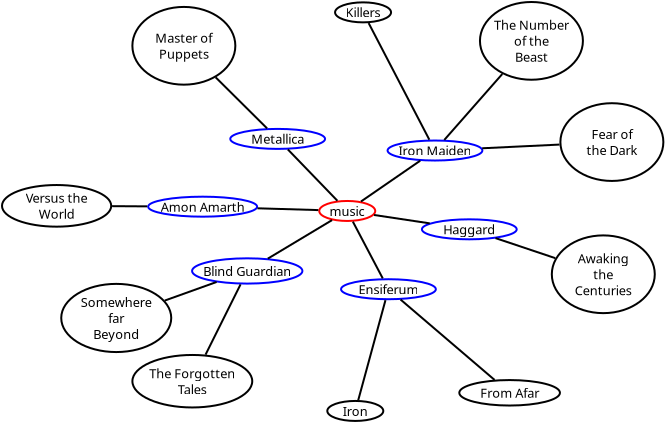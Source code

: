 <?xml version="1.0" encoding="UTF-8"?>
<dia:diagram xmlns:dia="http://www.lysator.liu.se/~alla/dia/">
  <dia:layer name="Background" visible="true" active="true">
    <dia:object type="Standard - Ellipse" version="0" id="O0">
      <dia:attribute name="obj_pos">
        <dia:point val="39.6,11.5"/>
      </dia:attribute>
      <dia:attribute name="obj_bb">
        <dia:rectangle val="39.55,11.45;42.45,12.55"/>
      </dia:attribute>
      <dia:attribute name="elem_corner">
        <dia:point val="39.6,11.5"/>
      </dia:attribute>
      <dia:attribute name="elem_width">
        <dia:real val="2.8"/>
      </dia:attribute>
      <dia:attribute name="elem_height">
        <dia:real val="1"/>
      </dia:attribute>
      <dia:attribute name="border_width">
        <dia:real val="0.1"/>
      </dia:attribute>
      <dia:attribute name="border_color">
        <dia:color val="#ff0000"/>
      </dia:attribute>
    </dia:object>
    <dia:object type="Standard - Text" version="1" id="O1">
      <dia:attribute name="obj_pos">
        <dia:point val="41,12"/>
      </dia:attribute>
      <dia:attribute name="obj_bb">
        <dia:rectangle val="40.055,11.627;41.945,12.373"/>
      </dia:attribute>
      <dia:attribute name="text">
        <dia:composite type="text">
          <dia:attribute name="string">
            <dia:string>#music#</dia:string>
          </dia:attribute>
          <dia:attribute name="font">
            <dia:font family="sans" style="0" name="Helvetica"/>
          </dia:attribute>
          <dia:attribute name="height">
            <dia:real val="0.8"/>
          </dia:attribute>
          <dia:attribute name="pos">
            <dia:point val="41,12.223"/>
          </dia:attribute>
          <dia:attribute name="color">
            <dia:color val="#000000"/>
          </dia:attribute>
          <dia:attribute name="alignment">
            <dia:enum val="1"/>
          </dia:attribute>
        </dia:composite>
      </dia:attribute>
      <dia:attribute name="valign">
        <dia:enum val="2"/>
      </dia:attribute>
      <dia:connections>
        <dia:connection handle="0" to="O0" connection="8"/>
      </dia:connections>
    </dia:object>
    <dia:object type="Standard - Ellipse" version="0" id="O2">
      <dia:attribute name="obj_pos">
        <dia:point val="33.241,14.368"/>
      </dia:attribute>
      <dia:attribute name="obj_bb">
        <dia:rectangle val="33.191,14.318;38.809,15.682"/>
      </dia:attribute>
      <dia:attribute name="elem_corner">
        <dia:point val="33.241,14.368"/>
      </dia:attribute>
      <dia:attribute name="elem_width">
        <dia:real val="5.518"/>
      </dia:attribute>
      <dia:attribute name="elem_height">
        <dia:real val="1.264"/>
      </dia:attribute>
      <dia:attribute name="border_width">
        <dia:real val="0.1"/>
      </dia:attribute>
      <dia:attribute name="border_color">
        <dia:color val="#0000ff"/>
      </dia:attribute>
    </dia:object>
    <dia:object type="Standard - Text" version="1" id="O3">
      <dia:attribute name="obj_pos">
        <dia:point val="36,15"/>
      </dia:attribute>
      <dia:attribute name="obj_bb">
        <dia:rectangle val="33.631,14.627;38.369,15.373"/>
      </dia:attribute>
      <dia:attribute name="text">
        <dia:composite type="text">
          <dia:attribute name="string">
            <dia:string>#Blind Guardian#</dia:string>
          </dia:attribute>
          <dia:attribute name="font">
            <dia:font family="sans" style="0" name="Helvetica"/>
          </dia:attribute>
          <dia:attribute name="height">
            <dia:real val="0.8"/>
          </dia:attribute>
          <dia:attribute name="pos">
            <dia:point val="36,15.223"/>
          </dia:attribute>
          <dia:attribute name="color">
            <dia:color val="#000000"/>
          </dia:attribute>
          <dia:attribute name="alignment">
            <dia:enum val="1"/>
          </dia:attribute>
        </dia:composite>
      </dia:attribute>
      <dia:attribute name="valign">
        <dia:enum val="2"/>
      </dia:attribute>
      <dia:connections>
        <dia:connection handle="0" to="O2" connection="8"/>
      </dia:connections>
    </dia:object>
    <dia:object type="Standard - Ellipse" version="0" id="O4">
      <dia:attribute name="obj_pos">
        <dia:point val="26.7,15.646"/>
      </dia:attribute>
      <dia:attribute name="obj_bb">
        <dia:rectangle val="26.65,15.596;32.25,19.104"/>
      </dia:attribute>
      <dia:attribute name="elem_corner">
        <dia:point val="26.7,15.646"/>
      </dia:attribute>
      <dia:attribute name="elem_width">
        <dia:real val="5.5"/>
      </dia:attribute>
      <dia:attribute name="elem_height">
        <dia:real val="3.409"/>
      </dia:attribute>
    </dia:object>
    <dia:object type="Standard - Text" version="1" id="O5">
      <dia:attribute name="obj_pos">
        <dia:point val="29.45,17.35"/>
      </dia:attribute>
      <dia:attribute name="obj_bb">
        <dia:rectangle val="27.559,16.15;31.36,18.55"/>
      </dia:attribute>
      <dia:attribute name="text">
        <dia:composite type="text">
          <dia:attribute name="string">
            <dia:string>#Somewhere
far
Beyond#</dia:string>
          </dia:attribute>
          <dia:attribute name="font">
            <dia:font family="sans" style="0" name="Helvetica"/>
          </dia:attribute>
          <dia:attribute name="height">
            <dia:real val="0.8"/>
          </dia:attribute>
          <dia:attribute name="pos">
            <dia:point val="29.45,16.763"/>
          </dia:attribute>
          <dia:attribute name="color">
            <dia:color val="#000000"/>
          </dia:attribute>
          <dia:attribute name="alignment">
            <dia:enum val="1"/>
          </dia:attribute>
        </dia:composite>
      </dia:attribute>
      <dia:attribute name="valign">
        <dia:enum val="2"/>
      </dia:attribute>
      <dia:connections>
        <dia:connection handle="0" to="O4" connection="8"/>
      </dia:connections>
    </dia:object>
    <dia:object type="Standard - Ellipse" version="0" id="O6">
      <dia:attribute name="obj_pos">
        <dia:point val="43.016,8.478"/>
      </dia:attribute>
      <dia:attribute name="obj_bb">
        <dia:rectangle val="42.966,8.428;47.807,9.528"/>
      </dia:attribute>
      <dia:attribute name="elem_corner">
        <dia:point val="43.016,8.478"/>
      </dia:attribute>
      <dia:attribute name="elem_width">
        <dia:real val="4.741"/>
      </dia:attribute>
      <dia:attribute name="elem_height">
        <dia:real val="1"/>
      </dia:attribute>
      <dia:attribute name="border_width">
        <dia:real val="0.1"/>
      </dia:attribute>
      <dia:attribute name="border_color">
        <dia:color val="#0000ff"/>
      </dia:attribute>
    </dia:object>
    <dia:object type="Standard - Text" version="1" id="O7">
      <dia:attribute name="obj_pos">
        <dia:point val="45.386,8.978"/>
      </dia:attribute>
      <dia:attribute name="obj_bb">
        <dia:rectangle val="43.503,8.606;47.27,9.351"/>
      </dia:attribute>
      <dia:attribute name="text">
        <dia:composite type="text">
          <dia:attribute name="string">
            <dia:string>#Iron Maiden#</dia:string>
          </dia:attribute>
          <dia:attribute name="font">
            <dia:font family="sans" style="0" name="Helvetica"/>
          </dia:attribute>
          <dia:attribute name="height">
            <dia:real val="0.8"/>
          </dia:attribute>
          <dia:attribute name="pos">
            <dia:point val="45.386,9.201"/>
          </dia:attribute>
          <dia:attribute name="color">
            <dia:color val="#000000"/>
          </dia:attribute>
          <dia:attribute name="alignment">
            <dia:enum val="1"/>
          </dia:attribute>
        </dia:composite>
      </dia:attribute>
      <dia:attribute name="valign">
        <dia:enum val="2"/>
      </dia:attribute>
      <dia:connections>
        <dia:connection handle="0" to="O6" connection="8"/>
      </dia:connections>
    </dia:object>
    <dia:object type="Standard - Ellipse" version="0" id="O8">
      <dia:attribute name="obj_pos">
        <dia:point val="40.391,1.57"/>
      </dia:attribute>
      <dia:attribute name="obj_bb">
        <dia:rectangle val="40.341,1.52;43.241,2.62"/>
      </dia:attribute>
      <dia:attribute name="elem_corner">
        <dia:point val="40.391,1.57"/>
      </dia:attribute>
      <dia:attribute name="elem_width">
        <dia:real val="2.8"/>
      </dia:attribute>
      <dia:attribute name="elem_height">
        <dia:real val="1"/>
      </dia:attribute>
    </dia:object>
    <dia:object type="Standard - Text" version="1" id="O9">
      <dia:attribute name="obj_pos">
        <dia:point val="41.791,2.07"/>
      </dia:attribute>
      <dia:attribute name="obj_bb">
        <dia:rectangle val="40.819,1.697;42.762,2.442"/>
      </dia:attribute>
      <dia:attribute name="text">
        <dia:composite type="text">
          <dia:attribute name="string">
            <dia:string>#Killers#</dia:string>
          </dia:attribute>
          <dia:attribute name="font">
            <dia:font family="sans" style="0" name="Helvetica"/>
          </dia:attribute>
          <dia:attribute name="height">
            <dia:real val="0.8"/>
          </dia:attribute>
          <dia:attribute name="pos">
            <dia:point val="41.791,2.292"/>
          </dia:attribute>
          <dia:attribute name="color">
            <dia:color val="#000000"/>
          </dia:attribute>
          <dia:attribute name="alignment">
            <dia:enum val="1"/>
          </dia:attribute>
        </dia:composite>
      </dia:attribute>
      <dia:attribute name="valign">
        <dia:enum val="2"/>
      </dia:attribute>
      <dia:connections>
        <dia:connection handle="0" to="O8" connection="8"/>
      </dia:connections>
    </dia:object>
    <dia:object type="Standard - Line" version="0" id="O10">
      <dia:attribute name="obj_pos">
        <dia:point val="34.47,15.549"/>
      </dia:attribute>
      <dia:attribute name="obj_bb">
        <dia:rectangle val="31.812,15.485;34.534,16.544"/>
      </dia:attribute>
      <dia:attribute name="conn_endpoints">
        <dia:point val="34.47,15.549"/>
        <dia:point val="31.876,16.48"/>
      </dia:attribute>
      <dia:attribute name="numcp">
        <dia:int val="1"/>
      </dia:attribute>
      <dia:connections>
        <dia:connection handle="0" to="O2" connection="8"/>
        <dia:connection handle="1" to="O4" connection="8"/>
      </dia:connections>
    </dia:object>
    <dia:object type="Standard - Line" version="0" id="O11">
      <dia:attribute name="obj_pos">
        <dia:point val="40.242,12.455"/>
      </dia:attribute>
      <dia:attribute name="obj_bb">
        <dia:rectangle val="36.958,12.386;40.31,14.453"/>
      </dia:attribute>
      <dia:attribute name="conn_endpoints">
        <dia:point val="40.242,12.455"/>
        <dia:point val="37.027,14.384"/>
      </dia:attribute>
      <dia:attribute name="numcp">
        <dia:int val="1"/>
      </dia:attribute>
      <dia:connections>
        <dia:connection handle="0" to="O0" connection="8"/>
        <dia:connection handle="1" to="O2" connection="8"/>
      </dia:connections>
    </dia:object>
    <dia:object type="Standard - Line" version="0" id="O12">
      <dia:attribute name="obj_pos">
        <dia:point val="41.686,11.528"/>
      </dia:attribute>
      <dia:attribute name="obj_bb">
        <dia:rectangle val="41.616,9.415;44.721,11.597"/>
      </dia:attribute>
      <dia:attribute name="conn_endpoints">
        <dia:point val="41.686,11.528"/>
        <dia:point val="44.651,9.485"/>
      </dia:attribute>
      <dia:attribute name="numcp">
        <dia:int val="1"/>
      </dia:attribute>
      <dia:connections>
        <dia:connection handle="0" to="O0" connection="8"/>
        <dia:connection handle="1" to="O6" connection="8"/>
      </dia:connections>
    </dia:object>
    <dia:object type="Standard - Line" version="0" id="O13">
      <dia:attribute name="obj_pos">
        <dia:point val="45.105,8.438"/>
      </dia:attribute>
      <dia:attribute name="obj_bb">
        <dia:rectangle val="42.002,2.537;45.172,8.505"/>
      </dia:attribute>
      <dia:attribute name="conn_endpoints">
        <dia:point val="45.105,8.438"/>
        <dia:point val="42.069,2.605"/>
      </dia:attribute>
      <dia:attribute name="numcp">
        <dia:int val="1"/>
      </dia:attribute>
      <dia:connections>
        <dia:connection handle="0" to="O6" connection="8"/>
        <dia:connection handle="1" to="O8" connection="8"/>
      </dia:connections>
    </dia:object>
    <dia:object type="Standard - Ellipse" version="0" id="O14">
      <dia:attribute name="obj_pos">
        <dia:point val="30.258,19.2"/>
      </dia:attribute>
      <dia:attribute name="obj_bb">
        <dia:rectangle val="30.207,19.15;36.3,21.875"/>
      </dia:attribute>
      <dia:attribute name="elem_corner">
        <dia:point val="30.258,19.2"/>
      </dia:attribute>
      <dia:attribute name="elem_width">
        <dia:real val="5.992"/>
      </dia:attribute>
      <dia:attribute name="elem_height">
        <dia:real val="2.625"/>
      </dia:attribute>
    </dia:object>
    <dia:object type="Standard - Text" version="1" id="O15">
      <dia:attribute name="obj_pos">
        <dia:point val="33.254,20.513"/>
      </dia:attribute>
      <dia:attribute name="obj_bb">
        <dia:rectangle val="31.012,19.74;35.495,21.285"/>
      </dia:attribute>
      <dia:attribute name="text">
        <dia:composite type="text">
          <dia:attribute name="string">
            <dia:string>#The Forgotten
Tales#</dia:string>
          </dia:attribute>
          <dia:attribute name="font">
            <dia:font family="sans" style="0" name="Helvetica"/>
          </dia:attribute>
          <dia:attribute name="height">
            <dia:real val="0.8"/>
          </dia:attribute>
          <dia:attribute name="pos">
            <dia:point val="33.254,20.335"/>
          </dia:attribute>
          <dia:attribute name="color">
            <dia:color val="#000000"/>
          </dia:attribute>
          <dia:attribute name="alignment">
            <dia:enum val="1"/>
          </dia:attribute>
        </dia:composite>
      </dia:attribute>
      <dia:attribute name="valign">
        <dia:enum val="2"/>
      </dia:attribute>
      <dia:connections>
        <dia:connection handle="0" to="O14" connection="8"/>
      </dia:connections>
    </dia:object>
    <dia:object type="Standard - Line" version="0" id="O16">
      <dia:attribute name="obj_pos">
        <dia:point val="35.666,15.67"/>
      </dia:attribute>
      <dia:attribute name="obj_bb">
        <dia:rectangle val="33.848,15.603;35.733,19.252"/>
      </dia:attribute>
      <dia:attribute name="conn_endpoints">
        <dia:point val="35.666,15.67"/>
        <dia:point val="33.915,19.185"/>
      </dia:attribute>
      <dia:attribute name="numcp">
        <dia:int val="1"/>
      </dia:attribute>
      <dia:connections>
        <dia:connection handle="0" to="O2" connection="8"/>
        <dia:connection handle="1" to="O14" connection="8"/>
      </dia:connections>
    </dia:object>
    <dia:object type="Standard - Ellipse" version="0" id="O17">
      <dia:attribute name="obj_pos">
        <dia:point val="47.636,1.552"/>
      </dia:attribute>
      <dia:attribute name="obj_bb">
        <dia:rectangle val="47.587,1.502;52.834,5.489"/>
      </dia:attribute>
      <dia:attribute name="elem_corner">
        <dia:point val="47.636,1.552"/>
      </dia:attribute>
      <dia:attribute name="elem_width">
        <dia:real val="5.148"/>
      </dia:attribute>
      <dia:attribute name="elem_height">
        <dia:real val="3.887"/>
      </dia:attribute>
    </dia:object>
    <dia:object type="Standard - Text" version="1" id="O18">
      <dia:attribute name="obj_pos">
        <dia:point val="50.21,3.495"/>
      </dia:attribute>
      <dia:attribute name="obj_bb">
        <dia:rectangle val="48.228,2.323;52.193,4.668"/>
      </dia:attribute>
      <dia:attribute name="text">
        <dia:composite type="text">
          <dia:attribute name="string">
            <dia:string>#The Number
of the
Beast#</dia:string>
          </dia:attribute>
          <dia:attribute name="font">
            <dia:font family="sans" style="0" name="Helvetica"/>
          </dia:attribute>
          <dia:attribute name="height">
            <dia:real val="0.8"/>
          </dia:attribute>
          <dia:attribute name="pos">
            <dia:point val="50.21,2.918"/>
          </dia:attribute>
          <dia:attribute name="color">
            <dia:color val="#000000"/>
          </dia:attribute>
          <dia:attribute name="alignment">
            <dia:enum val="1"/>
          </dia:attribute>
        </dia:composite>
      </dia:attribute>
      <dia:attribute name="valign">
        <dia:enum val="2"/>
      </dia:attribute>
      <dia:connections>
        <dia:connection handle="0" to="O17" connection="8"/>
      </dia:connections>
    </dia:object>
    <dia:object type="Standard - Line" version="0" id="O19">
      <dia:attribute name="obj_pos">
        <dia:point val="45.852,8.449"/>
      </dia:attribute>
      <dia:attribute name="obj_bb">
        <dia:rectangle val="45.781,5.081;48.824,8.52"/>
      </dia:attribute>
      <dia:attribute name="conn_endpoints">
        <dia:point val="45.852,8.449"/>
        <dia:point val="48.753,5.151"/>
      </dia:attribute>
      <dia:attribute name="numcp">
        <dia:int val="1"/>
      </dia:attribute>
      <dia:connections>
        <dia:connection handle="0" to="O6" connection="8"/>
        <dia:connection handle="1" to="O17" connection="8"/>
      </dia:connections>
    </dia:object>
    <dia:object type="Standard - Ellipse" version="0" id="O20">
      <dia:attribute name="obj_pos">
        <dia:point val="31.045,11.286"/>
      </dia:attribute>
      <dia:attribute name="obj_bb">
        <dia:rectangle val="30.995,11.236;36.544,12.336"/>
      </dia:attribute>
      <dia:attribute name="elem_corner">
        <dia:point val="31.045,11.286"/>
      </dia:attribute>
      <dia:attribute name="elem_width">
        <dia:real val="5.45"/>
      </dia:attribute>
      <dia:attribute name="elem_height">
        <dia:real val="1"/>
      </dia:attribute>
      <dia:attribute name="border_width">
        <dia:real val="0.1"/>
      </dia:attribute>
      <dia:attribute name="border_color">
        <dia:color val="#0000ff"/>
      </dia:attribute>
    </dia:object>
    <dia:object type="Standard - Text" version="1" id="O21">
      <dia:attribute name="obj_pos">
        <dia:point val="33.769,11.786"/>
      </dia:attribute>
      <dia:attribute name="obj_bb">
        <dia:rectangle val="31.554,11.413;35.984,12.158"/>
      </dia:attribute>
      <dia:attribute name="text">
        <dia:composite type="text">
          <dia:attribute name="string">
            <dia:string>#Amon Amarth#</dia:string>
          </dia:attribute>
          <dia:attribute name="font">
            <dia:font family="sans" style="0" name="Helvetica"/>
          </dia:attribute>
          <dia:attribute name="height">
            <dia:real val="0.8"/>
          </dia:attribute>
          <dia:attribute name="pos">
            <dia:point val="33.769,12.008"/>
          </dia:attribute>
          <dia:attribute name="color">
            <dia:color val="#000000"/>
          </dia:attribute>
          <dia:attribute name="alignment">
            <dia:enum val="1"/>
          </dia:attribute>
        </dia:composite>
      </dia:attribute>
      <dia:attribute name="valign">
        <dia:enum val="2"/>
      </dia:attribute>
      <dia:connections>
        <dia:connection handle="0" to="O20" connection="8"/>
      </dia:connections>
    </dia:object>
    <dia:object type="Standard - Line" version="0" id="O22">
      <dia:attribute name="obj_pos">
        <dia:point val="39.555,11.957"/>
      </dia:attribute>
      <dia:attribute name="obj_bb">
        <dia:rectangle val="36.458,11.816;39.607,12.009"/>
      </dia:attribute>
      <dia:attribute name="conn_endpoints">
        <dia:point val="39.555,11.957"/>
        <dia:point val="36.51,11.867"/>
      </dia:attribute>
      <dia:attribute name="numcp">
        <dia:int val="1"/>
      </dia:attribute>
      <dia:connections>
        <dia:connection handle="0" to="O0" connection="8"/>
        <dia:connection handle="1" to="O20" connection="8"/>
      </dia:connections>
    </dia:object>
    <dia:object type="Standard - Ellipse" version="0" id="O23">
      <dia:attribute name="obj_pos">
        <dia:point val="23.738,10.703"/>
      </dia:attribute>
      <dia:attribute name="obj_bb">
        <dia:rectangle val="23.688,10.652;29.249,12.834"/>
      </dia:attribute>
      <dia:attribute name="elem_corner">
        <dia:point val="23.738,10.703"/>
      </dia:attribute>
      <dia:attribute name="elem_width">
        <dia:real val="5.461"/>
      </dia:attribute>
      <dia:attribute name="elem_height">
        <dia:real val="2.082"/>
      </dia:attribute>
    </dia:object>
    <dia:object type="Standard - Text" version="1" id="O24">
      <dia:attribute name="obj_pos">
        <dia:point val="26.469,11.743"/>
      </dia:attribute>
      <dia:attribute name="obj_bb">
        <dia:rectangle val="24.785,10.971;28.152,12.516"/>
      </dia:attribute>
      <dia:attribute name="text">
        <dia:composite type="text">
          <dia:attribute name="string">
            <dia:string>#Versus the
World#</dia:string>
          </dia:attribute>
          <dia:attribute name="font">
            <dia:font family="sans" style="0" name="Helvetica"/>
          </dia:attribute>
          <dia:attribute name="height">
            <dia:real val="0.8"/>
          </dia:attribute>
          <dia:attribute name="pos">
            <dia:point val="26.469,11.566"/>
          </dia:attribute>
          <dia:attribute name="color">
            <dia:color val="#000000"/>
          </dia:attribute>
          <dia:attribute name="alignment">
            <dia:enum val="1"/>
          </dia:attribute>
        </dia:composite>
      </dia:attribute>
      <dia:attribute name="valign">
        <dia:enum val="2"/>
      </dia:attribute>
      <dia:connections>
        <dia:connection handle="0" to="O23" connection="8"/>
      </dia:connections>
    </dia:object>
    <dia:object type="Standard - Line" version="0" id="O25">
      <dia:attribute name="obj_pos">
        <dia:point val="30.996,11.77"/>
      </dia:attribute>
      <dia:attribute name="obj_bb">
        <dia:rectangle val="29.192,11.709;31.046,11.82"/>
      </dia:attribute>
      <dia:attribute name="conn_endpoints">
        <dia:point val="30.996,11.77"/>
        <dia:point val="29.242,11.759"/>
      </dia:attribute>
      <dia:attribute name="numcp">
        <dia:int val="1"/>
      </dia:attribute>
      <dia:connections>
        <dia:connection handle="0" to="O20" connection="8"/>
        <dia:connection handle="1" to="O23" connection="8"/>
      </dia:connections>
    </dia:object>
    <dia:object type="Standard - Ellipse" version="0" id="O26">
      <dia:attribute name="obj_pos">
        <dia:point val="44.733,12.418"/>
      </dia:attribute>
      <dia:attribute name="obj_bb">
        <dia:rectangle val="44.683,12.368;49.524,13.468"/>
      </dia:attribute>
      <dia:attribute name="elem_corner">
        <dia:point val="44.733,12.418"/>
      </dia:attribute>
      <dia:attribute name="elem_width">
        <dia:real val="4.741"/>
      </dia:attribute>
      <dia:attribute name="elem_height">
        <dia:real val="1"/>
      </dia:attribute>
      <dia:attribute name="border_width">
        <dia:real val="0.1"/>
      </dia:attribute>
      <dia:attribute name="border_color">
        <dia:color val="#0000ff"/>
      </dia:attribute>
    </dia:object>
    <dia:object type="Standard - Text" version="1" id="O27">
      <dia:attribute name="obj_pos">
        <dia:point val="47.104,12.918"/>
      </dia:attribute>
      <dia:attribute name="obj_bb">
        <dia:rectangle val="45.733,12.546;48.475,13.291"/>
      </dia:attribute>
      <dia:attribute name="text">
        <dia:composite type="text">
          <dia:attribute name="string">
            <dia:string>#Haggard#</dia:string>
          </dia:attribute>
          <dia:attribute name="font">
            <dia:font family="sans" style="0" name="Helvetica"/>
          </dia:attribute>
          <dia:attribute name="height">
            <dia:real val="0.8"/>
          </dia:attribute>
          <dia:attribute name="pos">
            <dia:point val="47.104,13.141"/>
          </dia:attribute>
          <dia:attribute name="color">
            <dia:color val="#000000"/>
          </dia:attribute>
          <dia:attribute name="alignment">
            <dia:enum val="1"/>
          </dia:attribute>
        </dia:composite>
      </dia:attribute>
      <dia:attribute name="valign">
        <dia:enum val="2"/>
      </dia:attribute>
      <dia:connections>
        <dia:connection handle="0" to="O26" connection="8"/>
      </dia:connections>
    </dia:object>
    <dia:object type="Standard - Line" version="0" id="O28">
      <dia:attribute name="obj_pos">
        <dia:point val="42.339,12.201"/>
      </dia:attribute>
      <dia:attribute name="obj_bb">
        <dia:rectangle val="42.282,12.145;45.181,12.678"/>
      </dia:attribute>
      <dia:attribute name="conn_endpoints">
        <dia:point val="42.339,12.201"/>
        <dia:point val="45.124,12.621"/>
      </dia:attribute>
      <dia:attribute name="numcp">
        <dia:int val="1"/>
      </dia:attribute>
      <dia:connections>
        <dia:connection handle="0" to="O0" connection="8"/>
        <dia:connection handle="1" to="O26" connection="8"/>
      </dia:connections>
    </dia:object>
    <dia:object type="Standard - Ellipse" version="0" id="O29">
      <dia:attribute name="obj_pos">
        <dia:point val="51.229,13.222"/>
      </dia:attribute>
      <dia:attribute name="obj_bb">
        <dia:rectangle val="51.179,13.171;56.426,17.158"/>
      </dia:attribute>
      <dia:attribute name="elem_corner">
        <dia:point val="51.229,13.222"/>
      </dia:attribute>
      <dia:attribute name="elem_width">
        <dia:real val="5.148"/>
      </dia:attribute>
      <dia:attribute name="elem_height">
        <dia:real val="3.887"/>
      </dia:attribute>
    </dia:object>
    <dia:object type="Standard - Text" version="1" id="O30">
      <dia:attribute name="obj_pos">
        <dia:point val="53.803,15.165"/>
      </dia:attribute>
      <dia:attribute name="obj_bb">
        <dia:rectangle val="52.267,13.992;55.337,16.337"/>
      </dia:attribute>
      <dia:attribute name="text">
        <dia:composite type="text">
          <dia:attribute name="string">
            <dia:string>#Awaking
the
Centuries#</dia:string>
          </dia:attribute>
          <dia:attribute name="font">
            <dia:font family="sans" style="0" name="Helvetica"/>
          </dia:attribute>
          <dia:attribute name="height">
            <dia:real val="0.8"/>
          </dia:attribute>
          <dia:attribute name="pos">
            <dia:point val="53.803,14.587"/>
          </dia:attribute>
          <dia:attribute name="color">
            <dia:color val="#000000"/>
          </dia:attribute>
          <dia:attribute name="alignment">
            <dia:enum val="1"/>
          </dia:attribute>
        </dia:composite>
      </dia:attribute>
      <dia:attribute name="valign">
        <dia:enum val="2"/>
      </dia:attribute>
      <dia:connections>
        <dia:connection handle="0" to="O29" connection="8"/>
      </dia:connections>
    </dia:object>
    <dia:object type="Standard - Line" version="0" id="O31">
      <dia:attribute name="obj_pos">
        <dia:point val="48.413,13.357"/>
      </dia:attribute>
      <dia:attribute name="obj_bb">
        <dia:rectangle val="48.35,13.294;51.466,14.423"/>
      </dia:attribute>
      <dia:attribute name="conn_endpoints">
        <dia:point val="48.413,13.357"/>
        <dia:point val="51.403,14.36"/>
      </dia:attribute>
      <dia:attribute name="numcp">
        <dia:int val="1"/>
      </dia:attribute>
      <dia:connections>
        <dia:connection handle="0" to="O26" connection="8"/>
        <dia:connection handle="1" to="O29" connection="8"/>
      </dia:connections>
    </dia:object>
    <dia:object type="Standard - Ellipse" version="0" id="O32">
      <dia:attribute name="obj_pos">
        <dia:point val="35.151,7.897"/>
      </dia:attribute>
      <dia:attribute name="obj_bb">
        <dia:rectangle val="35.101,7.847;39.942,8.947"/>
      </dia:attribute>
      <dia:attribute name="elem_corner">
        <dia:point val="35.151,7.897"/>
      </dia:attribute>
      <dia:attribute name="elem_width">
        <dia:real val="4.741"/>
      </dia:attribute>
      <dia:attribute name="elem_height">
        <dia:real val="1"/>
      </dia:attribute>
      <dia:attribute name="border_width">
        <dia:real val="0.1"/>
      </dia:attribute>
      <dia:attribute name="border_color">
        <dia:color val="#0000ff"/>
      </dia:attribute>
    </dia:object>
    <dia:object type="Standard - Text" version="1" id="O33">
      <dia:attribute name="obj_pos">
        <dia:point val="37.521,8.397"/>
      </dia:attribute>
      <dia:attribute name="obj_bb">
        <dia:rectangle val="36.088,8.025;38.955,8.77"/>
      </dia:attribute>
      <dia:attribute name="text">
        <dia:composite type="text">
          <dia:attribute name="string">
            <dia:string>#Metallica#</dia:string>
          </dia:attribute>
          <dia:attribute name="font">
            <dia:font family="sans" style="0" name="Helvetica"/>
          </dia:attribute>
          <dia:attribute name="height">
            <dia:real val="0.8"/>
          </dia:attribute>
          <dia:attribute name="pos">
            <dia:point val="37.521,8.62"/>
          </dia:attribute>
          <dia:attribute name="color">
            <dia:color val="#000000"/>
          </dia:attribute>
          <dia:attribute name="alignment">
            <dia:enum val="1"/>
          </dia:attribute>
        </dia:composite>
      </dia:attribute>
      <dia:attribute name="valign">
        <dia:enum val="2"/>
      </dia:attribute>
      <dia:connections>
        <dia:connection handle="0" to="O32" connection="8"/>
      </dia:connections>
    </dia:object>
    <dia:object type="Standard - Ellipse" version="0" id="O34">
      <dia:attribute name="obj_pos">
        <dia:point val="30.257,1.798"/>
      </dia:attribute>
      <dia:attribute name="obj_bb">
        <dia:rectangle val="30.207,1.748;35.454,5.735"/>
      </dia:attribute>
      <dia:attribute name="elem_corner">
        <dia:point val="30.257,1.798"/>
      </dia:attribute>
      <dia:attribute name="elem_width">
        <dia:real val="5.148"/>
      </dia:attribute>
      <dia:attribute name="elem_height">
        <dia:real val="3.887"/>
      </dia:attribute>
    </dia:object>
    <dia:object type="Standard - Text" version="1" id="O35">
      <dia:attribute name="obj_pos">
        <dia:point val="32.831,3.741"/>
      </dia:attribute>
      <dia:attribute name="obj_bb">
        <dia:rectangle val="31.328,2.969;34.333,4.514"/>
      </dia:attribute>
      <dia:attribute name="text">
        <dia:composite type="text">
          <dia:attribute name="string">
            <dia:string>#Master of
Puppets#</dia:string>
          </dia:attribute>
          <dia:attribute name="font">
            <dia:font family="sans" style="0" name="Helvetica"/>
          </dia:attribute>
          <dia:attribute name="height">
            <dia:real val="0.8"/>
          </dia:attribute>
          <dia:attribute name="pos">
            <dia:point val="32.831,3.564"/>
          </dia:attribute>
          <dia:attribute name="color">
            <dia:color val="#000000"/>
          </dia:attribute>
          <dia:attribute name="alignment">
            <dia:enum val="1"/>
          </dia:attribute>
        </dia:composite>
      </dia:attribute>
      <dia:attribute name="valign">
        <dia:enum val="2"/>
      </dia:attribute>
      <dia:connections>
        <dia:connection handle="0" to="O34" connection="8"/>
      </dia:connections>
    </dia:object>
    <dia:object type="Standard - Line" version="0" id="O36">
      <dia:attribute name="obj_pos">
        <dia:point val="36.993,7.873"/>
      </dia:attribute>
      <dia:attribute name="obj_bb">
        <dia:rectangle val="34.345,5.244;37.064,7.944"/>
      </dia:attribute>
      <dia:attribute name="conn_endpoints">
        <dia:point val="36.993,7.873"/>
        <dia:point val="34.416,5.315"/>
      </dia:attribute>
      <dia:attribute name="numcp">
        <dia:int val="1"/>
      </dia:attribute>
      <dia:connections>
        <dia:connection handle="0" to="O32" connection="8"/>
        <dia:connection handle="1" to="O34" connection="8"/>
      </dia:connections>
    </dia:object>
    <dia:object type="Standard - Line" version="0" id="O37">
      <dia:attribute name="obj_pos">
        <dia:point val="40.509,11.491"/>
      </dia:attribute>
      <dia:attribute name="obj_bb">
        <dia:rectangle val="37.958,8.852;40.579,11.562"/>
      </dia:attribute>
      <dia:attribute name="conn_endpoints">
        <dia:point val="40.509,11.491"/>
        <dia:point val="38.028,8.923"/>
      </dia:attribute>
      <dia:attribute name="numcp">
        <dia:int val="1"/>
      </dia:attribute>
      <dia:connections>
        <dia:connection handle="0" to="O0" connection="8"/>
        <dia:connection handle="1" to="O32" connection="8"/>
      </dia:connections>
    </dia:object>
    <dia:object type="Standard - Ellipse" version="0" id="O38">
      <dia:attribute name="obj_pos">
        <dia:point val="51.658,6.612"/>
      </dia:attribute>
      <dia:attribute name="obj_bb">
        <dia:rectangle val="51.608,6.562;56.856,10.548"/>
      </dia:attribute>
      <dia:attribute name="elem_corner">
        <dia:point val="51.658,6.612"/>
      </dia:attribute>
      <dia:attribute name="elem_width">
        <dia:real val="5.148"/>
      </dia:attribute>
      <dia:attribute name="elem_height">
        <dia:real val="3.887"/>
      </dia:attribute>
    </dia:object>
    <dia:object type="Standard - Text" version="1" id="O39">
      <dia:attribute name="obj_pos">
        <dia:point val="54.232,8.555"/>
      </dia:attribute>
      <dia:attribute name="obj_bb">
        <dia:rectangle val="52.847,7.782;55.617,9.327"/>
      </dia:attribute>
      <dia:attribute name="text">
        <dia:composite type="text">
          <dia:attribute name="string">
            <dia:string>#Fear of
the Dark#</dia:string>
          </dia:attribute>
          <dia:attribute name="font">
            <dia:font family="sans" style="0" name="Helvetica"/>
          </dia:attribute>
          <dia:attribute name="height">
            <dia:real val="0.8"/>
          </dia:attribute>
          <dia:attribute name="pos">
            <dia:point val="54.232,8.377"/>
          </dia:attribute>
          <dia:attribute name="color">
            <dia:color val="#000000"/>
          </dia:attribute>
          <dia:attribute name="alignment">
            <dia:enum val="1"/>
          </dia:attribute>
        </dia:composite>
      </dia:attribute>
      <dia:attribute name="valign">
        <dia:enum val="2"/>
      </dia:attribute>
      <dia:connections>
        <dia:connection handle="0" to="O38" connection="8"/>
      </dia:connections>
    </dia:object>
    <dia:object type="Standard - Line" version="0" id="O40">
      <dia:attribute name="obj_pos">
        <dia:point val="47.747,8.865"/>
      </dia:attribute>
      <dia:attribute name="obj_bb">
        <dia:rectangle val="47.695,8.628;51.666,8.918"/>
      </dia:attribute>
      <dia:attribute name="conn_endpoints">
        <dia:point val="47.747,8.865"/>
        <dia:point val="51.614,8.68"/>
      </dia:attribute>
      <dia:attribute name="numcp">
        <dia:int val="1"/>
      </dia:attribute>
      <dia:connections>
        <dia:connection handle="0" to="O6" connection="8"/>
        <dia:connection handle="1" to="O38" connection="8"/>
      </dia:connections>
    </dia:object>
    <dia:object type="Standard - Ellipse" version="0" id="O41">
      <dia:attribute name="obj_pos">
        <dia:point val="40.69,15.413"/>
      </dia:attribute>
      <dia:attribute name="obj_bb">
        <dia:rectangle val="40.64,15.363;45.482,16.463"/>
      </dia:attribute>
      <dia:attribute name="elem_corner">
        <dia:point val="40.69,15.413"/>
      </dia:attribute>
      <dia:attribute name="elem_width">
        <dia:real val="4.741"/>
      </dia:attribute>
      <dia:attribute name="elem_height">
        <dia:real val="1"/>
      </dia:attribute>
      <dia:attribute name="border_width">
        <dia:real val="0.1"/>
      </dia:attribute>
      <dia:attribute name="border_color">
        <dia:color val="#0000ff"/>
      </dia:attribute>
    </dia:object>
    <dia:object type="Standard - Text" version="1" id="O42">
      <dia:attribute name="obj_pos">
        <dia:point val="43.061,15.913"/>
      </dia:attribute>
      <dia:attribute name="obj_bb">
        <dia:rectangle val="41.446,15.541;44.676,16.286"/>
      </dia:attribute>
      <dia:attribute name="text">
        <dia:composite type="text">
          <dia:attribute name="string">
            <dia:string>#Ensiferum#</dia:string>
          </dia:attribute>
          <dia:attribute name="font">
            <dia:font family="sans" style="0" name="Helvetica"/>
          </dia:attribute>
          <dia:attribute name="height">
            <dia:real val="0.8"/>
          </dia:attribute>
          <dia:attribute name="pos">
            <dia:point val="43.061,16.136"/>
          </dia:attribute>
          <dia:attribute name="color">
            <dia:color val="#000000"/>
          </dia:attribute>
          <dia:attribute name="alignment">
            <dia:enum val="1"/>
          </dia:attribute>
        </dia:composite>
      </dia:attribute>
      <dia:attribute name="valign">
        <dia:enum val="2"/>
      </dia:attribute>
      <dia:connections>
        <dia:connection handle="0" to="O41" connection="8"/>
      </dia:connections>
    </dia:object>
    <dia:object type="Standard - Line" version="0" id="O43">
      <dia:attribute name="obj_pos">
        <dia:point val="41.282,12.536"/>
      </dia:attribute>
      <dia:attribute name="obj_bb">
        <dia:rectangle val="41.215,12.468;42.843,15.44"/>
      </dia:attribute>
      <dia:attribute name="conn_endpoints">
        <dia:point val="41.282,12.536"/>
        <dia:point val="42.776,15.372"/>
      </dia:attribute>
      <dia:attribute name="numcp">
        <dia:int val="1"/>
      </dia:attribute>
      <dia:connections>
        <dia:connection handle="0" to="O0" connection="8"/>
        <dia:connection handle="1" to="O41" connection="8"/>
      </dia:connections>
    </dia:object>
    <dia:object type="Standard - Ellipse" version="0" id="O44">
      <dia:attribute name="obj_pos">
        <dia:point val="40.003,21.499"/>
      </dia:attribute>
      <dia:attribute name="obj_bb">
        <dia:rectangle val="39.953,21.449;42.853,22.549"/>
      </dia:attribute>
      <dia:attribute name="elem_corner">
        <dia:point val="40.003,21.499"/>
      </dia:attribute>
      <dia:attribute name="elem_width">
        <dia:real val="2.8"/>
      </dia:attribute>
      <dia:attribute name="elem_height">
        <dia:real val="1"/>
      </dia:attribute>
    </dia:object>
    <dia:object type="Standard - Text" version="1" id="O45">
      <dia:attribute name="obj_pos">
        <dia:point val="41.403,21.999"/>
      </dia:attribute>
      <dia:attribute name="obj_bb">
        <dia:rectangle val="40.785,21.627;42.02,22.372"/>
      </dia:attribute>
      <dia:attribute name="text">
        <dia:composite type="text">
          <dia:attribute name="string">
            <dia:string>#Iron#</dia:string>
          </dia:attribute>
          <dia:attribute name="font">
            <dia:font family="sans" style="0" name="Helvetica"/>
          </dia:attribute>
          <dia:attribute name="height">
            <dia:real val="0.8"/>
          </dia:attribute>
          <dia:attribute name="pos">
            <dia:point val="41.403,22.221"/>
          </dia:attribute>
          <dia:attribute name="color">
            <dia:color val="#000000"/>
          </dia:attribute>
          <dia:attribute name="alignment">
            <dia:enum val="1"/>
          </dia:attribute>
        </dia:composite>
      </dia:attribute>
      <dia:attribute name="valign">
        <dia:enum val="2"/>
      </dia:attribute>
      <dia:connections>
        <dia:connection handle="0" to="O44" connection="8"/>
      </dia:connections>
    </dia:object>
    <dia:object type="Standard - Ellipse" version="0" id="O46">
      <dia:attribute name="obj_pos">
        <dia:point val="46.602,20.455"/>
      </dia:attribute>
      <dia:attribute name="obj_bb">
        <dia:rectangle val="46.552,20.405;51.686,21.779"/>
      </dia:attribute>
      <dia:attribute name="elem_corner">
        <dia:point val="46.602,20.455"/>
      </dia:attribute>
      <dia:attribute name="elem_width">
        <dia:real val="5.034"/>
      </dia:attribute>
      <dia:attribute name="elem_height">
        <dia:real val="1.274"/>
      </dia:attribute>
    </dia:object>
    <dia:object type="Standard - Text" version="1" id="O47">
      <dia:attribute name="obj_pos">
        <dia:point val="49.119,21.092"/>
      </dia:attribute>
      <dia:attribute name="obj_bb">
        <dia:rectangle val="47.579,20.72;50.659,21.465"/>
      </dia:attribute>
      <dia:attribute name="text">
        <dia:composite type="text">
          <dia:attribute name="string">
            <dia:string>#From Afar#</dia:string>
          </dia:attribute>
          <dia:attribute name="font">
            <dia:font family="sans" style="0" name="Helvetica"/>
          </dia:attribute>
          <dia:attribute name="height">
            <dia:real val="0.8"/>
          </dia:attribute>
          <dia:attribute name="pos">
            <dia:point val="49.119,21.315"/>
          </dia:attribute>
          <dia:attribute name="color">
            <dia:color val="#000000"/>
          </dia:attribute>
          <dia:attribute name="alignment">
            <dia:enum val="1"/>
          </dia:attribute>
        </dia:composite>
      </dia:attribute>
      <dia:attribute name="valign">
        <dia:enum val="2"/>
      </dia:attribute>
      <dia:connections>
        <dia:connection handle="0" to="O46" connection="8"/>
      </dia:connections>
    </dia:object>
    <dia:object type="Standard - Line" version="0" id="O48">
      <dia:attribute name="obj_pos">
        <dia:point val="41.548,21.464"/>
      </dia:attribute>
      <dia:attribute name="obj_bb">
        <dia:rectangle val="41.487,16.399;42.973,21.526"/>
      </dia:attribute>
      <dia:attribute name="conn_endpoints">
        <dia:point val="41.548,21.464"/>
        <dia:point val="42.912,16.461"/>
      </dia:attribute>
      <dia:attribute name="numcp">
        <dia:int val="1"/>
      </dia:attribute>
      <dia:connections>
        <dia:connection handle="0" to="O44" connection="8"/>
        <dia:connection handle="1" to="O41" connection="8"/>
      </dia:connections>
    </dia:object>
    <dia:object type="Standard - Line" version="0" id="O49">
      <dia:attribute name="obj_pos">
        <dia:point val="48.367,20.449"/>
      </dia:attribute>
      <dia:attribute name="obj_bb">
        <dia:rectangle val="43.595,16.36;48.438,20.52"/>
      </dia:attribute>
      <dia:attribute name="conn_endpoints">
        <dia:point val="48.367,20.449"/>
        <dia:point val="43.666,16.43"/>
      </dia:attribute>
      <dia:attribute name="numcp">
        <dia:int val="1"/>
      </dia:attribute>
      <dia:connections>
        <dia:connection handle="0" to="O46" connection="8"/>
        <dia:connection handle="1" to="O41" connection="8"/>
      </dia:connections>
    </dia:object>
  </dia:layer>
</dia:diagram>
